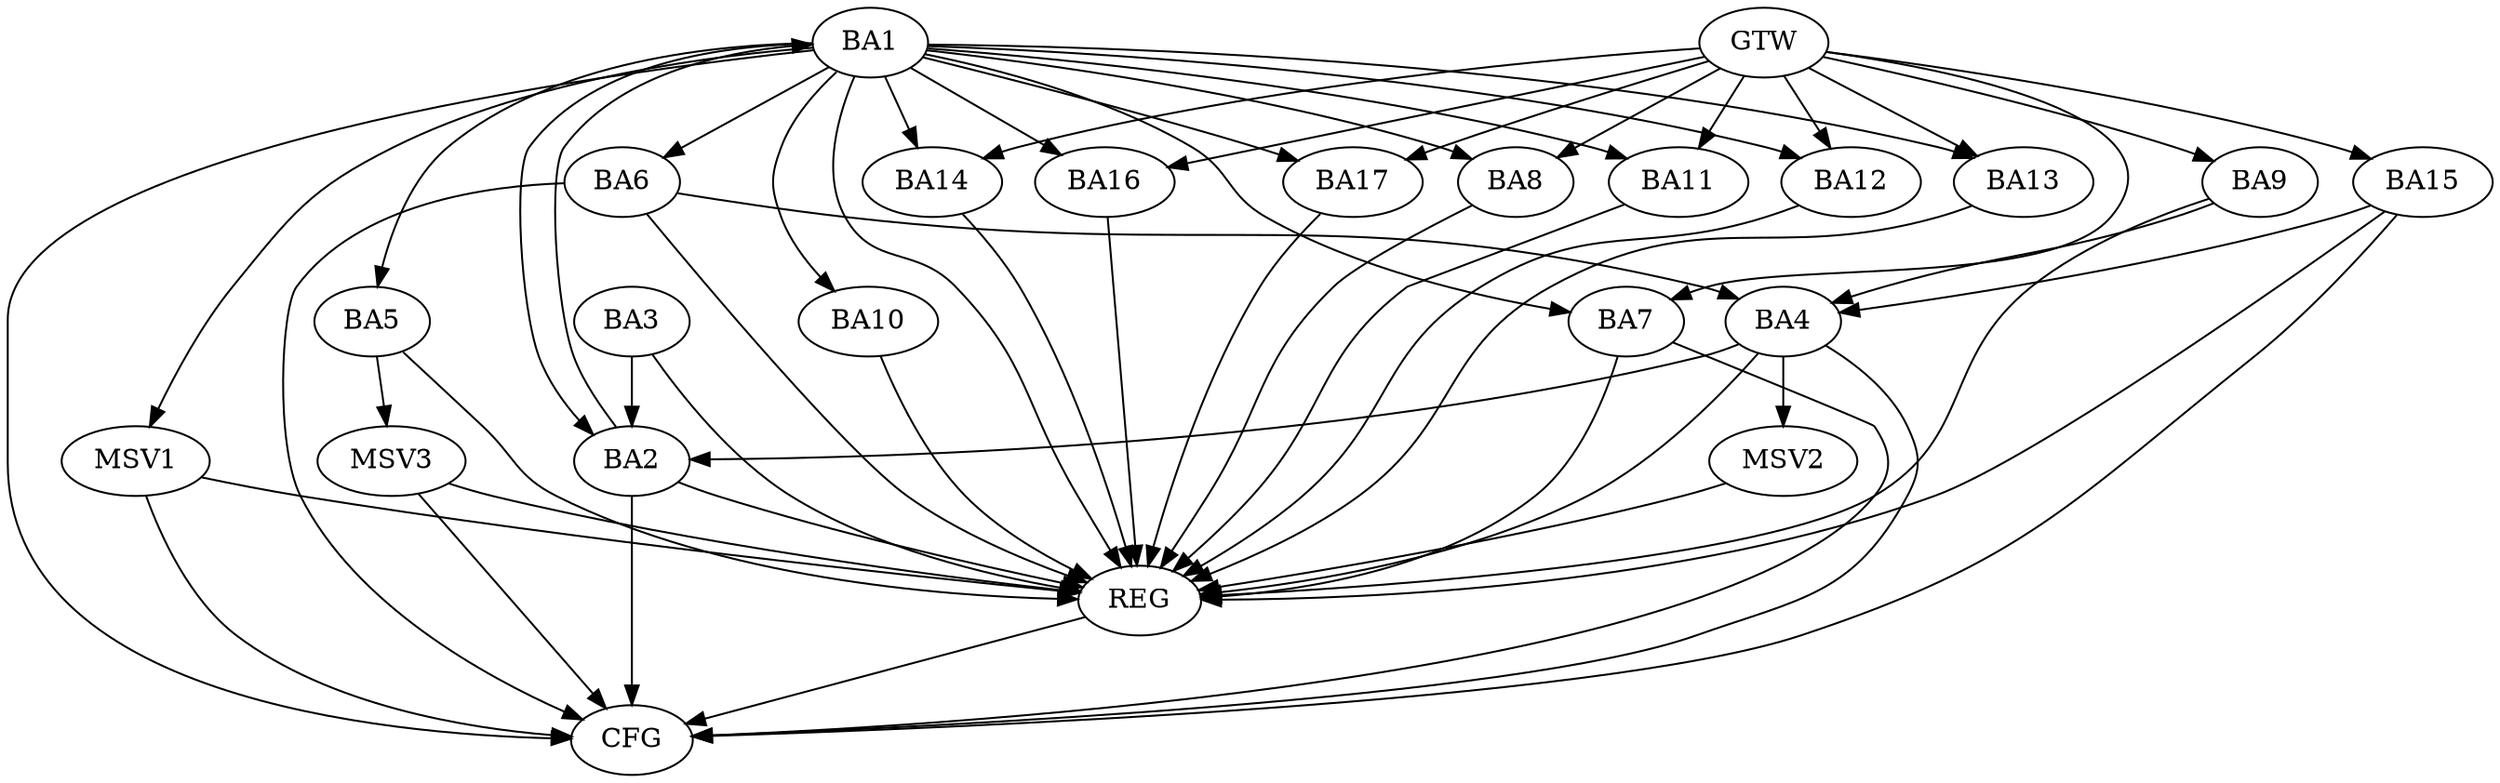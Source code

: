 strict digraph G {
  BA1 [ label="BA1" ];
  BA2 [ label="BA2" ];
  BA3 [ label="BA3" ];
  BA4 [ label="BA4" ];
  BA5 [ label="BA5" ];
  BA6 [ label="BA6" ];
  BA7 [ label="BA7" ];
  BA8 [ label="BA8" ];
  BA9 [ label="BA9" ];
  BA10 [ label="BA10" ];
  BA11 [ label="BA11" ];
  BA12 [ label="BA12" ];
  BA13 [ label="BA13" ];
  BA14 [ label="BA14" ];
  BA15 [ label="BA15" ];
  BA16 [ label="BA16" ];
  BA17 [ label="BA17" ];
  GTW [ label="GTW" ];
  REG [ label="REG" ];
  CFG [ label="CFG" ];
  MSV1 [ label="MSV1" ];
  MSV2 [ label="MSV2" ];
  MSV3 [ label="MSV3" ];
  BA1 -> BA2;
  BA2 -> BA1;
  BA3 -> BA2;
  BA4 -> BA2;
  BA6 -> BA4;
  BA9 -> BA4;
  BA15 -> BA4;
  GTW -> BA7;
  GTW -> BA8;
  GTW -> BA9;
  GTW -> BA11;
  GTW -> BA12;
  GTW -> BA13;
  GTW -> BA14;
  GTW -> BA15;
  GTW -> BA16;
  GTW -> BA17;
  BA1 -> REG;
  BA2 -> REG;
  BA3 -> REG;
  BA4 -> REG;
  BA5 -> REG;
  BA6 -> REG;
  BA7 -> REG;
  BA8 -> REG;
  BA9 -> REG;
  BA10 -> REG;
  BA11 -> REG;
  BA12 -> REG;
  BA13 -> REG;
  BA14 -> REG;
  BA15 -> REG;
  BA16 -> REG;
  BA17 -> REG;
  BA4 -> CFG;
  BA1 -> CFG;
  BA15 -> CFG;
  BA2 -> CFG;
  BA7 -> CFG;
  BA6 -> CFG;
  REG -> CFG;
  BA1 -> BA14;
  BA1 -> BA16;
  BA1 -> BA13;
  BA1 -> BA8;
  BA1 -> BA10;
  BA1 -> BA6;
  BA1 -> BA17;
  BA1 -> BA7;
  BA1 -> BA12;
  BA1 -> BA11;
  BA1 -> BA5;
  BA1 -> MSV1;
  MSV1 -> REG;
  MSV1 -> CFG;
  BA4 -> MSV2;
  MSV2 -> REG;
  BA5 -> MSV3;
  MSV3 -> REG;
  MSV3 -> CFG;
}
